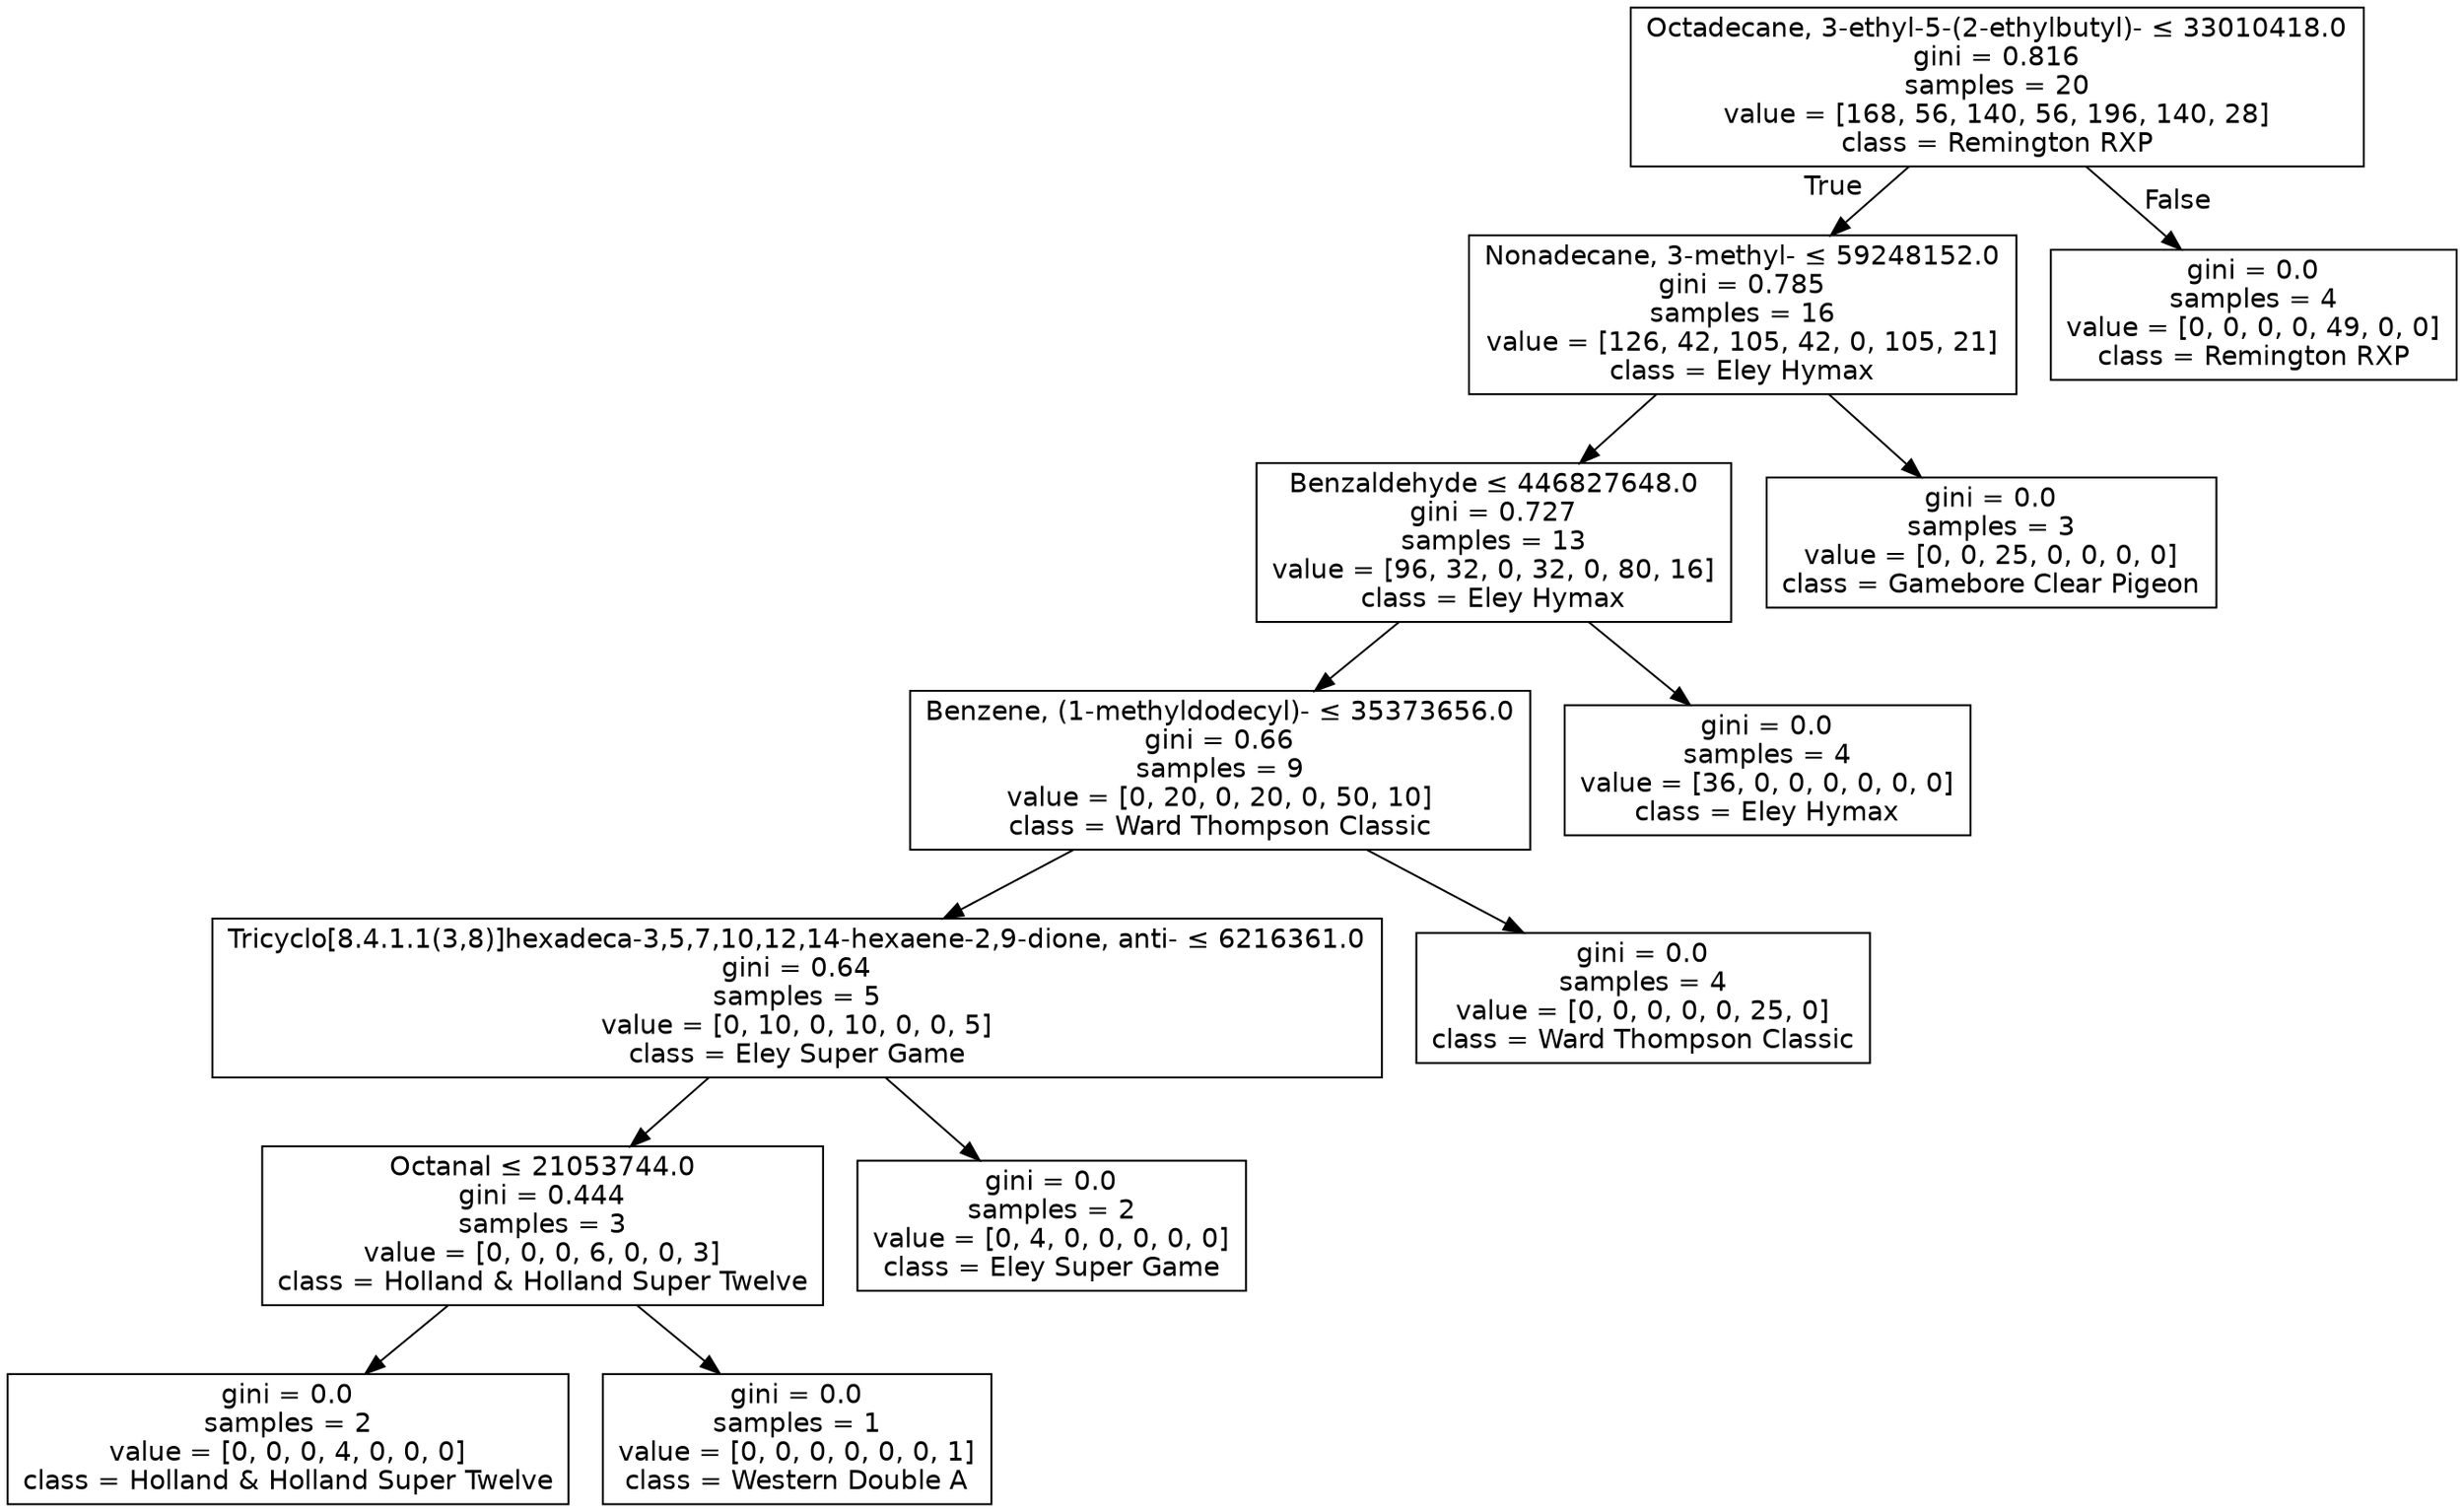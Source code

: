 digraph Tree {
node [shape=box, fontname="helvetica"] ;
edge [fontname="helvetica"] ;
0 [label=<Octadecane, 3-ethyl-5-(2-ethylbutyl)- &le; 33010418.0<br/>gini = 0.816<br/>samples = 20<br/>value = [168, 56, 140, 56, 196, 140, 28]<br/>class = Remington RXP>] ;
1 [label=<Nonadecane, 3-methyl- &le; 59248152.0<br/>gini = 0.785<br/>samples = 16<br/>value = [126, 42, 105, 42, 0, 105, 21]<br/>class = Eley Hymax>] ;
0 -> 1 [labeldistance=2.5, labelangle=45, headlabel="True"] ;
2 [label=<Benzaldehyde &le; 446827648.0<br/>gini = 0.727<br/>samples = 13<br/>value = [96, 32, 0, 32, 0, 80, 16]<br/>class = Eley Hymax>] ;
1 -> 2 ;
3 [label=<Benzene, (1-methyldodecyl)- &le; 35373656.0<br/>gini = 0.66<br/>samples = 9<br/>value = [0, 20, 0, 20, 0, 50, 10]<br/>class = Ward Thompson Classic>] ;
2 -> 3 ;
4 [label=<Tricyclo[8.4.1.1(3,8)]hexadeca-3,5,7,10,12,14-hexaene-2,9-dione, anti- &le; 6216361.0<br/>gini = 0.64<br/>samples = 5<br/>value = [0, 10, 0, 10, 0, 0, 5]<br/>class = Eley Super Game>] ;
3 -> 4 ;
5 [label=<Octanal &le; 21053744.0<br/>gini = 0.444<br/>samples = 3<br/>value = [0, 0, 0, 6, 0, 0, 3]<br/>class = Holland &amp; Holland Super Twelve>] ;
4 -> 5 ;
6 [label=<gini = 0.0<br/>samples = 2<br/>value = [0, 0, 0, 4, 0, 0, 0]<br/>class = Holland &amp; Holland Super Twelve>] ;
5 -> 6 ;
7 [label=<gini = 0.0<br/>samples = 1<br/>value = [0, 0, 0, 0, 0, 0, 1]<br/>class = Western Double A>] ;
5 -> 7 ;
8 [label=<gini = 0.0<br/>samples = 2<br/>value = [0, 4, 0, 0, 0, 0, 0]<br/>class = Eley Super Game>] ;
4 -> 8 ;
9 [label=<gini = 0.0<br/>samples = 4<br/>value = [0, 0, 0, 0, 0, 25, 0]<br/>class = Ward Thompson Classic>] ;
3 -> 9 ;
10 [label=<gini = 0.0<br/>samples = 4<br/>value = [36, 0, 0, 0, 0, 0, 0]<br/>class = Eley Hymax>] ;
2 -> 10 ;
11 [label=<gini = 0.0<br/>samples = 3<br/>value = [0, 0, 25, 0, 0, 0, 0]<br/>class = Gamebore Clear Pigeon>] ;
1 -> 11 ;
12 [label=<gini = 0.0<br/>samples = 4<br/>value = [0, 0, 0, 0, 49, 0, 0]<br/>class = Remington RXP>] ;
0 -> 12 [labeldistance=2.5, labelangle=-45, headlabel="False"] ;
}
